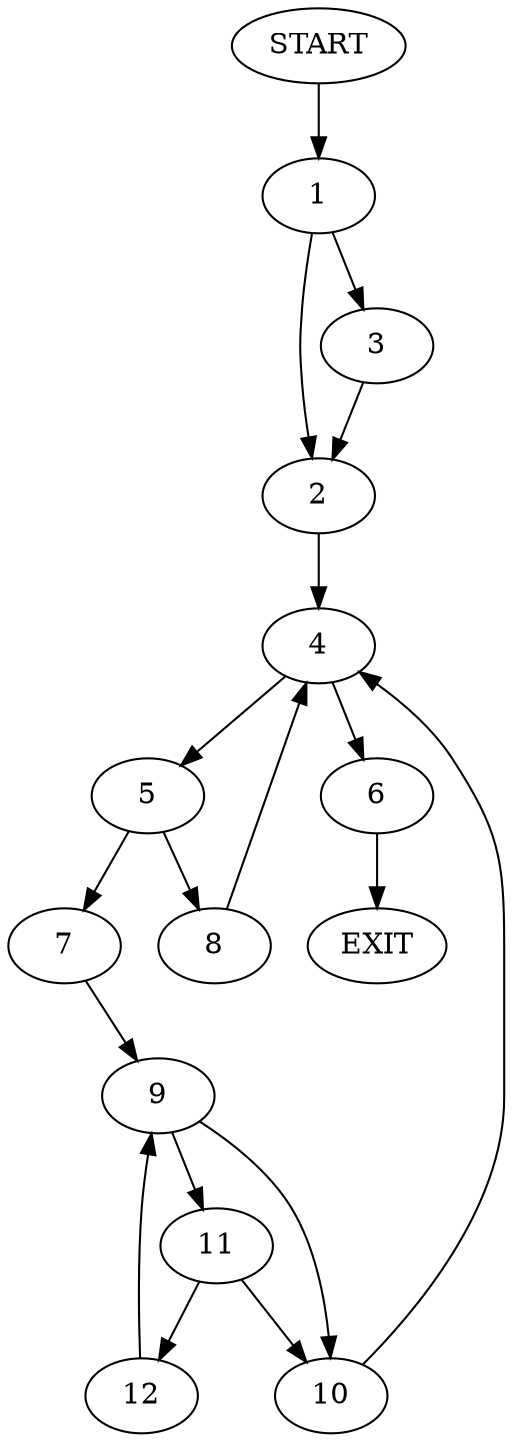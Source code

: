 digraph {
0 [label="START"]
13 [label="EXIT"]
0 -> 1
1 -> 2
1 -> 3
3 -> 2
2 -> 4
4 -> 5
4 -> 6
6 -> 13
5 -> 7
5 -> 8
7 -> 9
8 -> 4
9 -> 10
9 -> 11
11 -> 10
11 -> 12
10 -> 4
12 -> 9
}
